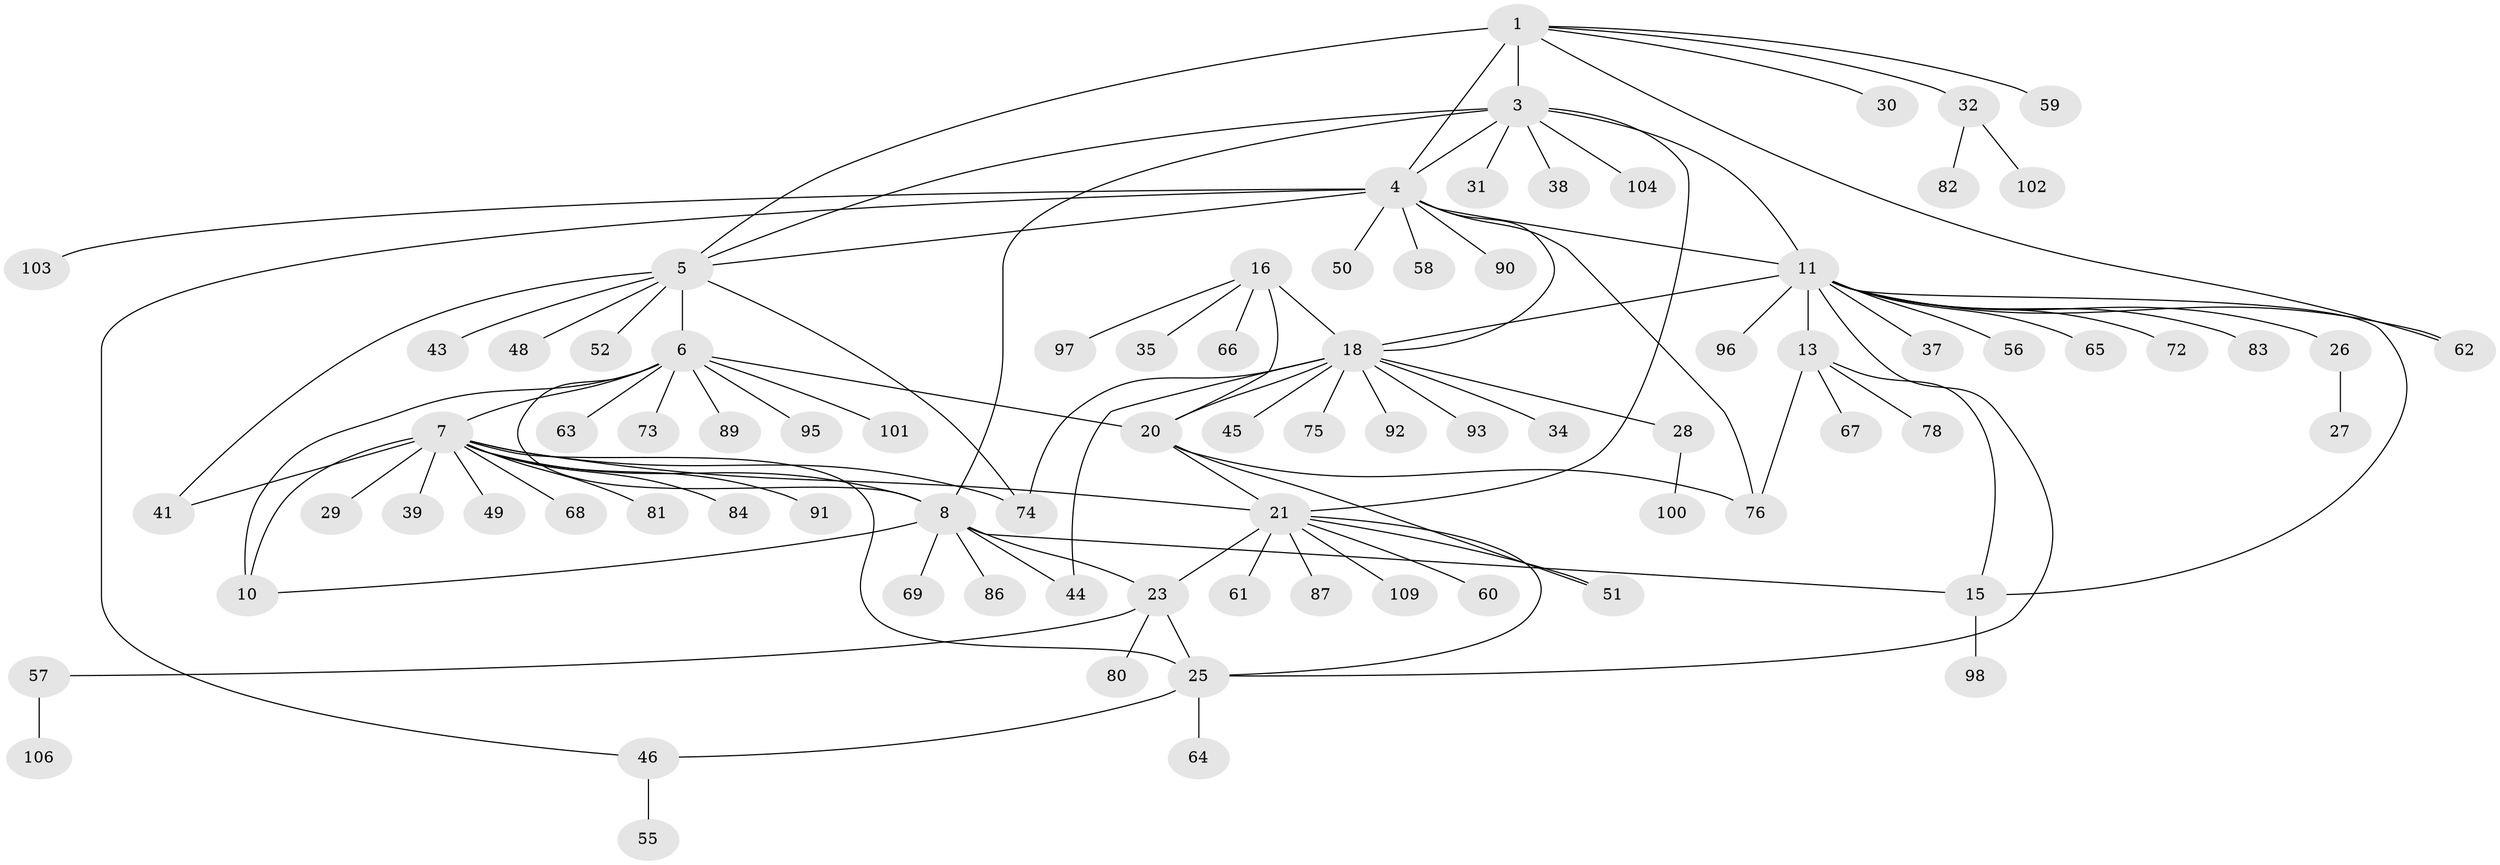 // original degree distribution, {5: 0.01834862385321101, 7: 0.045871559633027525, 9: 0.045871559633027525, 11: 0.01834862385321101, 10: 0.01834862385321101, 13: 0.009174311926605505, 4: 0.045871559633027525, 6: 0.009174311926605505, 8: 0.03669724770642202, 2: 0.1559633027522936, 1: 0.5321100917431193, 3: 0.06422018348623854}
// Generated by graph-tools (version 1.1) at 2025/42/03/06/25 10:42:15]
// undirected, 83 vertices, 110 edges
graph export_dot {
graph [start="1"]
  node [color=gray90,style=filled];
  1 [super="+2"];
  3 [super="+70"];
  4 [super="+71"];
  5 [super="+40"];
  6 [super="+9"];
  7 [super="+36"];
  8 [super="+33"];
  10;
  11 [super="+12"];
  13 [super="+14"];
  15 [super="+42"];
  16 [super="+17"];
  18 [super="+19"];
  20 [super="+94"];
  21 [super="+22"];
  23 [super="+24"];
  25 [super="+99"];
  26;
  27;
  28;
  29;
  30;
  31;
  32 [super="+79"];
  34;
  35;
  37;
  38;
  39 [super="+53"];
  41 [super="+85"];
  43;
  44 [super="+108"];
  45;
  46 [super="+47"];
  48;
  49 [super="+107"];
  50;
  51 [super="+54"];
  52;
  55;
  56;
  57;
  58;
  59;
  60;
  61;
  62 [super="+88"];
  63;
  64;
  65;
  66;
  67;
  68;
  69;
  72;
  73;
  74 [super="+77"];
  75;
  76;
  78;
  80;
  81;
  82;
  83;
  84;
  86;
  87;
  89;
  90;
  91;
  92;
  93;
  95;
  96;
  97;
  98;
  100;
  101;
  102;
  103;
  104 [super="+105"];
  106;
  109;
  1 -- 3 [weight=2];
  1 -- 4 [weight=2];
  1 -- 5 [weight=2];
  1 -- 32;
  1 -- 30;
  1 -- 59;
  1 -- 62;
  3 -- 4;
  3 -- 5;
  3 -- 11;
  3 -- 31;
  3 -- 38;
  3 -- 21;
  3 -- 8;
  3 -- 104;
  4 -- 5;
  4 -- 50;
  4 -- 58;
  4 -- 90;
  4 -- 103;
  4 -- 18;
  4 -- 11;
  4 -- 76;
  4 -- 46;
  5 -- 6 [weight=2];
  5 -- 43;
  5 -- 52;
  5 -- 74;
  5 -- 48;
  5 -- 41;
  6 -- 7 [weight=2];
  6 -- 8 [weight=2];
  6 -- 10 [weight=2];
  6 -- 73;
  6 -- 89;
  6 -- 95;
  6 -- 101;
  6 -- 20;
  6 -- 63;
  7 -- 8;
  7 -- 10;
  7 -- 21;
  7 -- 29;
  7 -- 39;
  7 -- 41;
  7 -- 49;
  7 -- 68;
  7 -- 74;
  7 -- 91;
  7 -- 81;
  7 -- 25;
  7 -- 84;
  8 -- 10;
  8 -- 15;
  8 -- 69;
  8 -- 86;
  8 -- 44;
  8 -- 23;
  11 -- 13 [weight=4];
  11 -- 15 [weight=2];
  11 -- 26;
  11 -- 37;
  11 -- 56;
  11 -- 65;
  11 -- 72;
  11 -- 83;
  11 -- 96;
  11 -- 18;
  11 -- 25;
  11 -- 62;
  13 -- 15 [weight=2];
  13 -- 67;
  13 -- 76;
  13 -- 78;
  15 -- 98;
  16 -- 18 [weight=4];
  16 -- 20 [weight=2];
  16 -- 66;
  16 -- 97;
  16 -- 35;
  18 -- 20 [weight=2];
  18 -- 28;
  18 -- 45;
  18 -- 75;
  18 -- 92;
  18 -- 93;
  18 -- 34;
  18 -- 44;
  18 -- 74;
  20 -- 21;
  20 -- 51;
  20 -- 76;
  21 -- 23 [weight=4];
  21 -- 25 [weight=2];
  21 -- 60;
  21 -- 61;
  21 -- 109;
  21 -- 51;
  21 -- 87;
  23 -- 25 [weight=2];
  23 -- 57;
  23 -- 80;
  25 -- 46;
  25 -- 64;
  26 -- 27;
  28 -- 100;
  32 -- 82;
  32 -- 102;
  46 -- 55;
  57 -- 106;
}
